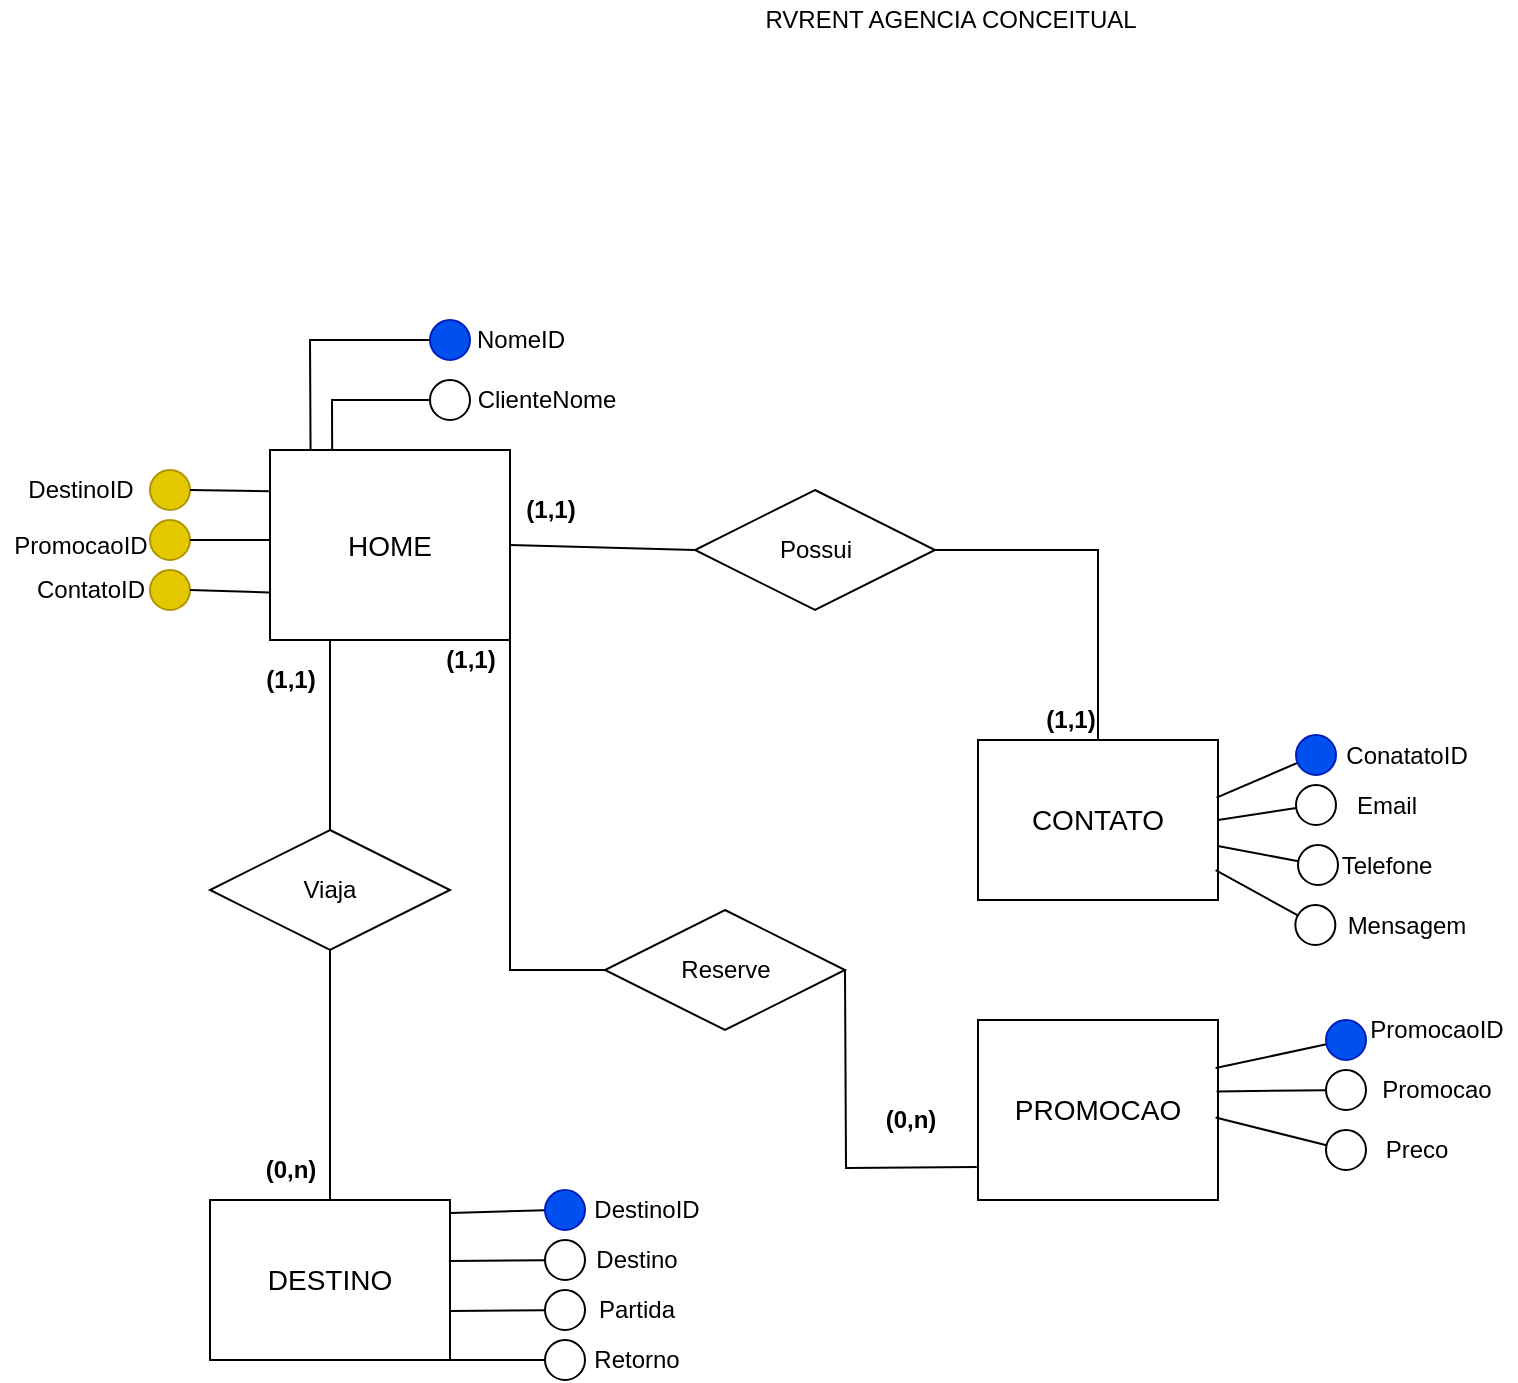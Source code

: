 <mxfile version="16.4.0" type="device"><diagram id="_JHO4apPsBVrfAKnTzhN" name="Página-1"><mxGraphModel dx="1593" dy="593" grid="1" gridSize="10" guides="1" tooltips="1" connect="1" arrows="1" fold="1" page="1" pageScale="1" pageWidth="827" pageHeight="1169" math="0" shadow="0"><root><mxCell id="0"/><mxCell id="1" parent="0"/><mxCell id="7lgoz-bUfmROjpqLEmJ8-1" value="&lt;span style=&quot;font-size: 14px&quot;&gt;HOME&lt;/span&gt;" style="rounded=0;whiteSpace=wrap;html=1;" parent="1" vertex="1"><mxGeometry x="60" y="325" width="120" height="95" as="geometry"/></mxCell><mxCell id="7lgoz-bUfmROjpqLEmJ8-2" value="&lt;span style=&quot;color: rgba(0 , 0 , 0 , 0) ; font-family: monospace ; font-size: 0px&quot;&gt;%3CmxGraphModel%3E%3Croot%3E%3CmxCell%20id%3D%220%22%2F%3E%3CmxCell%20id%3D%221%22%20parent%3D%220%22%2F%3E%3CmxCell%20id%3D%222%22%20value%3D%22%22%20style%3D%22endArrow%3Dnone%3Bhtml%3D1%3Brounded%3D0%3B%22%20edge%3D%221%22%20target%3D%225%22%20parent%3D%221%22%3E%3CmxGeometry%20relative%3D%221%22%20as%3D%22geometry%22%3E%3CmxPoint%20x%3D%22170%22%20y%3D%22-340%22%20as%3D%22sourcePoint%22%2F%3E%3CmxPoint%20x%3D%22220%22%20y%3D%22-350%22%20as%3D%22targetPoint%22%2F%3E%3C%2FmxGeometry%3E%3C%2FmxCell%3E%3CmxCell%20id%3D%223%22%20value%3D%22%22%20style%3D%22endArrow%3Dnone%3Bhtml%3D1%3Brounded%3D0%3BexitX%3D1%3BexitY%3D0.25%3BexitDx%3D0%3BexitDy%3D0%3B%22%20edge%3D%221%22%20target%3D%226%22%20parent%3D%221%22%3E%3CmxGeometry%20relative%3D%221%22%20as%3D%22geometry%22%3E%3CmxPoint%20x%3D%22170%22%20y%3D%22-315%22%20as%3D%22sourcePoint%22%2F%3E%3CmxPoint%20x%3D%22220%22%20y%3D%22-327%22%20as%3D%22targetPoint%22%2F%3E%3C%2FmxGeometry%3E%3C%2FmxCell%3E%3CmxCell%20id%3D%224%22%20value%3D%22%22%20style%3D%22endArrow%3Dnone%3Bhtml%3D1%3Brounded%3D0%3BexitX%3D1.007%3BexitY%3D0.671%3BexitDx%3D0%3BexitDy%3D0%3BexitPerimeter%3D0%3B%22%20edge%3D%221%22%20target%3D%227%22%20parent%3D%221%22%3E%3CmxGeometry%20relative%3D%221%22%20as%3D%22geometry%22%3E%3CmxPoint%20x%3D%22171.12%22%20y%3D%22-289.74%22%20as%3D%22sourcePoint%22%2F%3E%3CmxPoint%20x%3D%22220%22%20y%3D%22-308%22%20as%3D%22targetPoint%22%2F%3E%3C%2FmxGeometry%3E%3C%2FmxCell%3E%3CmxCell%20id%3D%225%22%20value%3D%22%22%20style%3D%22ellipse%3BwhiteSpace%3Dwrap%3Bhtml%3D1%3Balign%3Dcenter%3BfillColor%3D%230050ef%3BstrokeColor%3D%23001DBC%3BfontColor%3D%23ffffff%3B%22%20vertex%3D%221%22%20parent%3D%221%22%3E%3CmxGeometry%20x%3D%22205%22%20y%3D%22-350%22%20width%3D%2220%22%20height%3D%2220%22%20as%3D%22geometry%22%2F%3E%3C%2FmxCell%3E%3CmxCell%20id%3D%226%22%20value%3D%22%22%20style%3D%22ellipse%3BwhiteSpace%3Dwrap%3Bhtml%3D1%3Balign%3Dcenter%3B%22%20vertex%3D%221%22%20parent%3D%221%22%3E%3CmxGeometry%20x%3D%22205%22%20y%3D%22-325%22%20width%3D%2220%22%20height%3D%2220%22%20as%3D%22geometry%22%2F%3E%3C%2FmxCell%3E%3CmxCell%20id%3D%227%22%20value%3D%22%22%20style%3D%22ellipse%3BwhiteSpace%3Dwrap%3Bhtml%3D1%3Balign%3Dcenter%3BfontStyle%3D4%3B%22%20vertex%3D%221%22%20parent%3D%221%22%3E%3CmxGeometry%20x%3D%22205%22%20y%3D%22-300%22%20width%3D%2220%22%20height%3D%2220%22%20as%3D%22geometry%22%2F%3E%3C%2FmxCell%3E%3CmxCell%20id%3D%228%22%20value%3D%22CRM%22%20style%3D%22text%3Bhtml%3D1%3Balign%3Dcenter%3BverticalAlign%3Dmiddle%3Bresizable%3D0%3Bpoints%3D%5B%5D%3Bautosize%3D1%3BstrokeColor%3Dnone%3BfillColor%3Dnone%3B%22%20vertex%3D%221%22%20parent%3D%221%22%3E%3CmxGeometry%20x%3D%22250%22%20y%3D%22-350%22%20width%3D%2240%22%20height%3D%2220%22%20as%3D%22geometry%22%2F%3E%3C%2FmxCell%3E%3C%2Froot%3E%3C%2FmxGraphModel%3E&lt;/span&gt;" style="text;html=1;align=center;verticalAlign=middle;resizable=0;points=[];autosize=1;strokeColor=none;fillColor=none;" parent="1" vertex="1"><mxGeometry x="180" y="390" width="20" height="20" as="geometry"/></mxCell><mxCell id="7lgoz-bUfmROjpqLEmJ8-3" value="&lt;span style=&quot;font-size: 14px&quot;&gt;PROMOCAO&lt;/span&gt;" style="rounded=0;whiteSpace=wrap;html=1;" parent="1" vertex="1"><mxGeometry x="414" y="610" width="120" height="90" as="geometry"/></mxCell><mxCell id="7lgoz-bUfmROjpqLEmJ8-4" value="&lt;span style=&quot;font-size: 14px&quot;&gt;DESTINO&lt;/span&gt;" style="rounded=0;whiteSpace=wrap;html=1;" parent="1" vertex="1"><mxGeometry x="30" y="700" width="120" height="80" as="geometry"/></mxCell><mxCell id="7lgoz-bUfmROjpqLEmJ8-5" value="&lt;span style=&quot;color: rgba(0 , 0 , 0 , 0) ; font-family: monospace ; font-size: 0px&quot;&gt;%3CmxGraphModel%3E%3Croot%3E%3CmxCell%20id%3D%220%22%2F%3E%3CmxCell%20id%3D%221%22%20parent%3D%220%22%2F%3E%3CmxCell%20id%3D%222%22%20value%3D%22%22%20style%3D%22endArrow%3Dnone%3Bhtml%3D1%3Brounded%3D0%3B%22%20edge%3D%221%22%20target%3D%225%22%20parent%3D%221%22%3E%3CmxGeometry%20relative%3D%221%22%20as%3D%22geometry%22%3E%3CmxPoint%20x%3D%22170%22%20y%3D%22-340%22%20as%3D%22sourcePoint%22%2F%3E%3CmxPoint%20x%3D%22220%22%20y%3D%22-350%22%20as%3D%22targetPoint%22%2F%3E%3C%2FmxGeometry%3E%3C%2FmxCell%3E%3CmxCell%20id%3D%223%22%20value%3D%22%22%20style%3D%22endArrow%3Dnone%3Bhtml%3D1%3Brounded%3D0%3BexitX%3D1%3BexitY%3D0.25%3BexitDx%3D0%3BexitDy%3D0%3B%22%20edge%3D%221%22%20target%3D%226%22%20parent%3D%221%22%3E%3CmxGeometry%20relative%3D%221%22%20as%3D%22geometry%22%3E%3CmxPoint%20x%3D%22170%22%20y%3D%22-315%22%20as%3D%22sourcePoint%22%2F%3E%3CmxPoint%20x%3D%22220%22%20y%3D%22-327%22%20as%3D%22targetPoint%22%2F%3E%3C%2FmxGeometry%3E%3C%2FmxCell%3E%3CmxCell%20id%3D%224%22%20value%3D%22%22%20style%3D%22endArrow%3Dnone%3Bhtml%3D1%3Brounded%3D0%3BexitX%3D1.007%3BexitY%3D0.671%3BexitDx%3D0%3BexitDy%3D0%3BexitPerimeter%3D0%3B%22%20edge%3D%221%22%20target%3D%227%22%20parent%3D%221%22%3E%3CmxGeometry%20relative%3D%221%22%20as%3D%22geometry%22%3E%3CmxPoint%20x%3D%22171.12%22%20y%3D%22-289.74%22%20as%3D%22sourcePoint%22%2F%3E%3CmxPoint%20x%3D%22220%22%20y%3D%22-308%22%20as%3D%22targetPoint%22%2F%3E%3C%2FmxGeometry%3E%3C%2FmxCell%3E%3CmxCell%20id%3D%225%22%20value%3D%22%22%20style%3D%22ellipse%3BwhiteSpace%3Dwrap%3Bhtml%3D1%3Balign%3Dcenter%3BfillColor%3D%230050ef%3BstrokeColor%3D%23001DBC%3BfontColor%3D%23ffffff%3B%22%20vertex%3D%221%22%20parent%3D%221%22%3E%3CmxGeometry%20x%3D%22205%22%20y%3D%22-350%22%20width%3D%2220%22%20height%3D%2220%22%20as%3D%22geometry%22%2F%3E%3C%2FmxCell%3E%3CmxCell%20id%3D%226%22%20value%3D%22%22%20style%3D%22ellipse%3BwhiteSpace%3Dwrap%3Bhtml%3D1%3Balign%3Dcenter%3B%22%20vertex%3D%221%22%20parent%3D%221%22%3E%3CmxGeometry%20x%3D%22205%22%20y%3D%22-325%22%20width%3D%2220%22%20height%3D%2220%22%20as%3D%22geometry%22%2F%3E%3C%2FmxCell%3E%3CmxCell%20id%3D%227%22%20value%3D%22%22%20style%3D%22ellipse%3BwhiteSpace%3Dwrap%3Bhtml%3D1%3Balign%3Dcenter%3BfontStyle%3D4%3B%22%20vertex%3D%221%22%20parent%3D%221%22%3E%3CmxGeometry%20x%3D%22205%22%20y%3D%22-300%22%20width%3D%2220%22%20height%3D%2220%22%20as%3D%22geometry%22%2F%3E%3C%2FmxCell%3E%3CmxCell%20id%3D%228%22%20value%3D%22CRM%22%20style%3D%22text%3Bhtml%3D1%3Balign%3Dcenter%3BverticalAlign%3Dmiddle%3Bresizable%3D0%3Bpoints%3D%5B%5D%3Bautosize%3D1%3BstrokeColor%3Dnone%3BfillColor%3Dnone%3B%22%20vertex%3D%221%22%20parent%3D%221%22%3E%3CmxGeometry%20x%3D%22250%22%20y%3D%22-350%22%20width%3D%2240%22%20height%3D%2220%22%20as%3D%22geometry%22%2F%3E%3C%2FmxCell%3E%3C%2Froot%3E%3C%2FmxGraphModel%3E&lt;/span&gt;" style="text;html=1;align=center;verticalAlign=middle;resizable=0;points=[];autosize=1;strokeColor=none;fillColor=none;" parent="1" vertex="1"><mxGeometry x="158.5" y="730" width="20" height="20" as="geometry"/></mxCell><mxCell id="7lgoz-bUfmROjpqLEmJ8-6" value="" style="endArrow=none;html=1;rounded=0;exitX=1.002;exitY=0.081;exitDx=0;exitDy=0;exitPerimeter=0;" parent="1" source="7lgoz-bUfmROjpqLEmJ8-4" target="7lgoz-bUfmROjpqLEmJ8-8" edge="1"><mxGeometry relative="1" as="geometry"><mxPoint x="162.5" y="705" as="sourcePoint"/><mxPoint x="212.5" y="695" as="targetPoint"/></mxGeometry></mxCell><mxCell id="7lgoz-bUfmROjpqLEmJ8-7" value="" style="endArrow=none;html=1;rounded=0;exitX=0.995;exitY=0.382;exitDx=0;exitDy=0;exitPerimeter=0;" parent="1" source="7lgoz-bUfmROjpqLEmJ8-4" target="7lgoz-bUfmROjpqLEmJ8-9" edge="1"><mxGeometry relative="1" as="geometry"><mxPoint x="162.5" y="730" as="sourcePoint"/><mxPoint x="212.5" y="718" as="targetPoint"/></mxGeometry></mxCell><mxCell id="7lgoz-bUfmROjpqLEmJ8-8" value="" style="ellipse;whiteSpace=wrap;html=1;align=center;fillColor=#0050ef;strokeColor=#001DBC;fontColor=#ffffff;" parent="1" vertex="1"><mxGeometry x="197.5" y="695" width="20" height="20" as="geometry"/></mxCell><mxCell id="7lgoz-bUfmROjpqLEmJ8-9" value="" style="ellipse;whiteSpace=wrap;html=1;align=center;" parent="1" vertex="1"><mxGeometry x="197.5" y="720" width="20" height="20" as="geometry"/></mxCell><mxCell id="7lgoz-bUfmROjpqLEmJ8-10" value="&lt;span style=&quot;text-align: left&quot;&gt;DestinoID&lt;/span&gt;" style="text;html=1;align=center;verticalAlign=middle;resizable=0;points=[];autosize=1;strokeColor=none;fillColor=none;" parent="1" vertex="1"><mxGeometry x="212.5" y="695" width="70" height="20" as="geometry"/></mxCell><mxCell id="7lgoz-bUfmROjpqLEmJ8-11" value="&lt;div style=&quot;text-align: left&quot;&gt;&lt;span&gt;Destino&lt;/span&gt;&lt;/div&gt;" style="text;html=1;align=center;verticalAlign=middle;resizable=0;points=[];autosize=1;strokeColor=none;fillColor=none;" parent="1" vertex="1"><mxGeometry x="212.5" y="720" width="60" height="20" as="geometry"/></mxCell><mxCell id="7lgoz-bUfmROjpqLEmJ8-12" value="Viaja" style="shape=rhombus;perimeter=rhombusPerimeter;whiteSpace=wrap;html=1;align=center;" parent="1" vertex="1"><mxGeometry x="30" y="515" width="120" height="60" as="geometry"/></mxCell><mxCell id="7lgoz-bUfmROjpqLEmJ8-13" value="Reserve" style="shape=rhombus;perimeter=rhombusPerimeter;whiteSpace=wrap;html=1;align=center;" parent="1" vertex="1"><mxGeometry x="227.5" y="555" width="120" height="60" as="geometry"/></mxCell><mxCell id="7lgoz-bUfmROjpqLEmJ8-14" value="" style="endArrow=none;html=1;rounded=0;exitX=0.25;exitY=1;exitDx=0;exitDy=0;entryX=0.5;entryY=0;entryDx=0;entryDy=0;" parent="1" source="7lgoz-bUfmROjpqLEmJ8-1" target="7lgoz-bUfmROjpqLEmJ8-12" edge="1"><mxGeometry relative="1" as="geometry"><mxPoint x="80" y="360" as="sourcePoint"/><mxPoint x="240" y="360" as="targetPoint"/></mxGeometry></mxCell><mxCell id="7lgoz-bUfmROjpqLEmJ8-15" value="" style="endArrow=none;html=1;rounded=0;exitX=0.5;exitY=1;exitDx=0;exitDy=0;entryX=0.5;entryY=0;entryDx=0;entryDy=0;" parent="1" source="7lgoz-bUfmROjpqLEmJ8-12" target="7lgoz-bUfmROjpqLEmJ8-4" edge="1"><mxGeometry relative="1" as="geometry"><mxPoint x="160" y="265" as="sourcePoint"/><mxPoint x="160" y="420" as="targetPoint"/></mxGeometry></mxCell><mxCell id="7lgoz-bUfmROjpqLEmJ8-16" value="" style="endArrow=none;html=1;rounded=0;entryX=1;entryY=0.5;entryDx=0;entryDy=0;exitX=-0.005;exitY=0.817;exitDx=0;exitDy=0;exitPerimeter=0;" parent="1" source="7lgoz-bUfmROjpqLEmJ8-3" target="7lgoz-bUfmROjpqLEmJ8-13" edge="1"><mxGeometry relative="1" as="geometry"><mxPoint x="108.14" y="1085" as="sourcePoint"/><mxPoint x="108.14" y="1240" as="targetPoint"/><Array as="points"><mxPoint x="348" y="684"/></Array></mxGeometry></mxCell><mxCell id="7lgoz-bUfmROjpqLEmJ8-17" value="" style="endArrow=none;html=1;rounded=0;exitX=0;exitY=0.5;exitDx=0;exitDy=0;entryX=1;entryY=1;entryDx=0;entryDy=0;" parent="1" source="7lgoz-bUfmROjpqLEmJ8-13" target="7lgoz-bUfmROjpqLEmJ8-1" edge="1"><mxGeometry relative="1" as="geometry"><mxPoint x="651.6" y="416.07" as="sourcePoint"/><mxPoint x="180" y="260" as="targetPoint"/><Array as="points"><mxPoint x="180" y="585"/></Array></mxGeometry></mxCell><mxCell id="7lgoz-bUfmROjpqLEmJ8-18" value="&lt;b&gt;(1,1)&lt;/b&gt;" style="text;html=1;align=center;verticalAlign=middle;resizable=0;points=[];autosize=1;strokeColor=none;fillColor=none;strokeWidth=3;" parent="1" vertex="1"><mxGeometry x="50" y="430" width="40" height="20" as="geometry"/></mxCell><mxCell id="7lgoz-bUfmROjpqLEmJ8-19" value="&lt;b&gt;(0,n)&lt;/b&gt;" style="text;html=1;align=center;verticalAlign=middle;resizable=0;points=[];autosize=1;strokeColor=none;fillColor=none;" parent="1" vertex="1"><mxGeometry x="360" y="650" width="40" height="20" as="geometry"/></mxCell><mxCell id="7lgoz-bUfmROjpqLEmJ8-20" value="&lt;b&gt;(1,1)&lt;/b&gt;" style="text;html=1;align=center;verticalAlign=middle;resizable=0;points=[];autosize=1;strokeColor=none;fillColor=none;" parent="1" vertex="1"><mxGeometry x="180" y="345" width="40" height="20" as="geometry"/></mxCell><mxCell id="7lgoz-bUfmROjpqLEmJ8-21" value="&lt;b&gt;(0,n)&lt;/b&gt;" style="text;html=1;align=center;verticalAlign=middle;resizable=0;points=[];autosize=1;strokeColor=none;fillColor=none;" parent="1" vertex="1"><mxGeometry x="50" y="675" width="40" height="20" as="geometry"/></mxCell><mxCell id="7lgoz-bUfmROjpqLEmJ8-22" value="RVRENT AGENCIA CONCEITUAL" style="text;html=1;align=center;verticalAlign=middle;resizable=0;points=[];autosize=1;strokeColor=none;fillColor=none;" parent="1" vertex="1"><mxGeometry x="300" y="100" width="200" height="20" as="geometry"/></mxCell><mxCell id="7lgoz-bUfmROjpqLEmJ8-23" value="" style="endArrow=none;html=1;rounded=0;exitX=1;exitY=0.694;exitDx=0;exitDy=0;exitPerimeter=0;" parent="1" source="7lgoz-bUfmROjpqLEmJ8-4" target="7lgoz-bUfmROjpqLEmJ8-24" edge="1"><mxGeometry relative="1" as="geometry"><mxPoint x="147.54" y="773.7" as="sourcePoint"/><mxPoint x="212.5" y="748" as="targetPoint"/></mxGeometry></mxCell><mxCell id="7lgoz-bUfmROjpqLEmJ8-24" value="" style="ellipse;whiteSpace=wrap;html=1;align=center;" parent="1" vertex="1"><mxGeometry x="197.5" y="745" width="20" height="20" as="geometry"/></mxCell><mxCell id="7lgoz-bUfmROjpqLEmJ8-25" value="&lt;span style=&quot;text-align: left&quot;&gt;Partida&lt;/span&gt;" style="text;html=1;align=center;verticalAlign=middle;resizable=0;points=[];autosize=1;strokeColor=none;fillColor=none;" parent="1" vertex="1"><mxGeometry x="217.5" y="745" width="50" height="20" as="geometry"/></mxCell><mxCell id="7lgoz-bUfmROjpqLEmJ8-26" value="&lt;span style=&quot;font-size: 14px&quot;&gt;CONTATO&lt;/span&gt;" style="rounded=0;whiteSpace=wrap;html=1;" parent="1" vertex="1"><mxGeometry x="414" y="470" width="120" height="80" as="geometry"/></mxCell><mxCell id="7lgoz-bUfmROjpqLEmJ8-27" value="&lt;span style=&quot;color: rgba(0 , 0 , 0 , 0) ; font-family: monospace ; font-size: 0px&quot;&gt;%3CmxGraphModel%3E%3Croot%3E%3CmxCell%20id%3D%220%22%2F%3E%3CmxCell%20id%3D%221%22%20parent%3D%220%22%2F%3E%3CmxCell%20id%3D%222%22%20value%3D%22%22%20style%3D%22endArrow%3Dnone%3Bhtml%3D1%3Brounded%3D0%3B%22%20edge%3D%221%22%20target%3D%225%22%20parent%3D%221%22%3E%3CmxGeometry%20relative%3D%221%22%20as%3D%22geometry%22%3E%3CmxPoint%20x%3D%22170%22%20y%3D%22-340%22%20as%3D%22sourcePoint%22%2F%3E%3CmxPoint%20x%3D%22220%22%20y%3D%22-350%22%20as%3D%22targetPoint%22%2F%3E%3C%2FmxGeometry%3E%3C%2FmxCell%3E%3CmxCell%20id%3D%223%22%20value%3D%22%22%20style%3D%22endArrow%3Dnone%3Bhtml%3D1%3Brounded%3D0%3BexitX%3D1%3BexitY%3D0.25%3BexitDx%3D0%3BexitDy%3D0%3B%22%20edge%3D%221%22%20target%3D%226%22%20parent%3D%221%22%3E%3CmxGeometry%20relative%3D%221%22%20as%3D%22geometry%22%3E%3CmxPoint%20x%3D%22170%22%20y%3D%22-315%22%20as%3D%22sourcePoint%22%2F%3E%3CmxPoint%20x%3D%22220%22%20y%3D%22-327%22%20as%3D%22targetPoint%22%2F%3E%3C%2FmxGeometry%3E%3C%2FmxCell%3E%3CmxCell%20id%3D%224%22%20value%3D%22%22%20style%3D%22endArrow%3Dnone%3Bhtml%3D1%3Brounded%3D0%3BexitX%3D1.007%3BexitY%3D0.671%3BexitDx%3D0%3BexitDy%3D0%3BexitPerimeter%3D0%3B%22%20edge%3D%221%22%20target%3D%227%22%20parent%3D%221%22%3E%3CmxGeometry%20relative%3D%221%22%20as%3D%22geometry%22%3E%3CmxPoint%20x%3D%22171.12%22%20y%3D%22-289.74%22%20as%3D%22sourcePoint%22%2F%3E%3CmxPoint%20x%3D%22220%22%20y%3D%22-308%22%20as%3D%22targetPoint%22%2F%3E%3C%2FmxGeometry%3E%3C%2FmxCell%3E%3CmxCell%20id%3D%225%22%20value%3D%22%22%20style%3D%22ellipse%3BwhiteSpace%3Dwrap%3Bhtml%3D1%3Balign%3Dcenter%3BfillColor%3D%230050ef%3BstrokeColor%3D%23001DBC%3BfontColor%3D%23ffffff%3B%22%20vertex%3D%221%22%20parent%3D%221%22%3E%3CmxGeometry%20x%3D%22205%22%20y%3D%22-350%22%20width%3D%2220%22%20height%3D%2220%22%20as%3D%22geometry%22%2F%3E%3C%2FmxCell%3E%3CmxCell%20id%3D%226%22%20value%3D%22%22%20style%3D%22ellipse%3BwhiteSpace%3Dwrap%3Bhtml%3D1%3Balign%3Dcenter%3B%22%20vertex%3D%221%22%20parent%3D%221%22%3E%3CmxGeometry%20x%3D%22205%22%20y%3D%22-325%22%20width%3D%2220%22%20height%3D%2220%22%20as%3D%22geometry%22%2F%3E%3C%2FmxCell%3E%3CmxCell%20id%3D%227%22%20value%3D%22%22%20style%3D%22ellipse%3BwhiteSpace%3Dwrap%3Bhtml%3D1%3Balign%3Dcenter%3BfontStyle%3D4%3B%22%20vertex%3D%221%22%20parent%3D%221%22%3E%3CmxGeometry%20x%3D%22205%22%20y%3D%22-300%22%20width%3D%2220%22%20height%3D%2220%22%20as%3D%22geometry%22%2F%3E%3C%2FmxCell%3E%3CmxCell%20id%3D%228%22%20value%3D%22CRM%22%20style%3D%22text%3Bhtml%3D1%3Balign%3Dcenter%3BverticalAlign%3Dmiddle%3Bresizable%3D0%3Bpoints%3D%5B%5D%3Bautosize%3D1%3BstrokeColor%3Dnone%3BfillColor%3Dnone%3B%22%20vertex%3D%221%22%20parent%3D%221%22%3E%3CmxGeometry%20x%3D%22250%22%20y%3D%22-350%22%20width%3D%2240%22%20height%3D%2220%22%20as%3D%22geometry%22%2F%3E%3C%2FmxCell%3E%3C%2Froot%3E%3C%2FmxGraphModel%3E&lt;/span&gt;" style="text;html=1;align=center;verticalAlign=middle;resizable=0;points=[];autosize=1;strokeColor=none;fillColor=none;" parent="1" vertex="1"><mxGeometry x="534.0" y="510" width="20" height="20" as="geometry"/></mxCell><mxCell id="7lgoz-bUfmROjpqLEmJ8-28" value="" style="endArrow=none;html=1;rounded=0;exitX=0.994;exitY=0.36;exitDx=0;exitDy=0;exitPerimeter=0;" parent="1" source="7lgoz-bUfmROjpqLEmJ8-26" target="7lgoz-bUfmROjpqLEmJ8-30" edge="1"><mxGeometry relative="1" as="geometry"><mxPoint x="538.0" y="485" as="sourcePoint"/><mxPoint x="588.0" y="475" as="targetPoint"/></mxGeometry></mxCell><mxCell id="7lgoz-bUfmROjpqLEmJ8-29" value="" style="endArrow=none;html=1;rounded=0;exitX=1;exitY=0.5;exitDx=0;exitDy=0;" parent="1" source="7lgoz-bUfmROjpqLEmJ8-26" target="7lgoz-bUfmROjpqLEmJ8-31" edge="1"><mxGeometry relative="1" as="geometry"><mxPoint x="538.0" y="510" as="sourcePoint"/><mxPoint x="588.0" y="498" as="targetPoint"/></mxGeometry></mxCell><mxCell id="7lgoz-bUfmROjpqLEmJ8-30" value="" style="ellipse;whiteSpace=wrap;html=1;align=center;fillColor=#0050ef;strokeColor=#001DBC;fontColor=#ffffff;" parent="1" vertex="1"><mxGeometry x="573.0" y="467.5" width="20" height="20" as="geometry"/></mxCell><mxCell id="7lgoz-bUfmROjpqLEmJ8-31" value="" style="ellipse;whiteSpace=wrap;html=1;align=center;" parent="1" vertex="1"><mxGeometry x="573.0" y="492.5" width="20" height="20" as="geometry"/></mxCell><mxCell id="7lgoz-bUfmROjpqLEmJ8-32" value="ConatatoID" style="text;html=1;align=center;verticalAlign=middle;resizable=0;points=[];autosize=1;strokeColor=none;fillColor=none;" parent="1" vertex="1"><mxGeometry x="588.0" y="467.5" width="80" height="20" as="geometry"/></mxCell><mxCell id="7lgoz-bUfmROjpqLEmJ8-33" value="Email" style="text;html=1;align=center;verticalAlign=middle;resizable=0;points=[];autosize=1;strokeColor=none;fillColor=none;" parent="1" vertex="1"><mxGeometry x="592.57" y="492.5" width="50" height="20" as="geometry"/></mxCell><mxCell id="7lgoz-bUfmROjpqLEmJ8-34" value="&lt;span style=&quot;color: rgba(0 , 0 , 0 , 0) ; font-family: monospace ; font-size: 0px&quot;&gt;%3CmxGraphModel%3E%3Croot%3E%3CmxCell%20id%3D%220%22%2F%3E%3CmxCell%20id%3D%221%22%20parent%3D%220%22%2F%3E%3CmxCell%20id%3D%222%22%20value%3D%22%22%20style%3D%22endArrow%3Dnone%3Bhtml%3D1%3Brounded%3D0%3B%22%20edge%3D%221%22%20target%3D%225%22%20parent%3D%221%22%3E%3CmxGeometry%20relative%3D%221%22%20as%3D%22geometry%22%3E%3CmxPoint%20x%3D%22170%22%20y%3D%22-340%22%20as%3D%22sourcePoint%22%2F%3E%3CmxPoint%20x%3D%22220%22%20y%3D%22-350%22%20as%3D%22targetPoint%22%2F%3E%3C%2FmxGeometry%3E%3C%2FmxCell%3E%3CmxCell%20id%3D%223%22%20value%3D%22%22%20style%3D%22endArrow%3Dnone%3Bhtml%3D1%3Brounded%3D0%3BexitX%3D1%3BexitY%3D0.25%3BexitDx%3D0%3BexitDy%3D0%3B%22%20edge%3D%221%22%20target%3D%226%22%20parent%3D%221%22%3E%3CmxGeometry%20relative%3D%221%22%20as%3D%22geometry%22%3E%3CmxPoint%20x%3D%22170%22%20y%3D%22-315%22%20as%3D%22sourcePoint%22%2F%3E%3CmxPoint%20x%3D%22220%22%20y%3D%22-327%22%20as%3D%22targetPoint%22%2F%3E%3C%2FmxGeometry%3E%3C%2FmxCell%3E%3CmxCell%20id%3D%224%22%20value%3D%22%22%20style%3D%22endArrow%3Dnone%3Bhtml%3D1%3Brounded%3D0%3BexitX%3D1.007%3BexitY%3D0.671%3BexitDx%3D0%3BexitDy%3D0%3BexitPerimeter%3D0%3B%22%20edge%3D%221%22%20target%3D%227%22%20parent%3D%221%22%3E%3CmxGeometry%20relative%3D%221%22%20as%3D%22geometry%22%3E%3CmxPoint%20x%3D%22171.12%22%20y%3D%22-289.74%22%20as%3D%22sourcePoint%22%2F%3E%3CmxPoint%20x%3D%22220%22%20y%3D%22-308%22%20as%3D%22targetPoint%22%2F%3E%3C%2FmxGeometry%3E%3C%2FmxCell%3E%3CmxCell%20id%3D%225%22%20value%3D%22%22%20style%3D%22ellipse%3BwhiteSpace%3Dwrap%3Bhtml%3D1%3Balign%3Dcenter%3BfillColor%3D%230050ef%3BstrokeColor%3D%23001DBC%3BfontColor%3D%23ffffff%3B%22%20vertex%3D%221%22%20parent%3D%221%22%3E%3CmxGeometry%20x%3D%22205%22%20y%3D%22-350%22%20width%3D%2220%22%20height%3D%2220%22%20as%3D%22geometry%22%2F%3E%3C%2FmxCell%3E%3CmxCell%20id%3D%226%22%20value%3D%22%22%20style%3D%22ellipse%3BwhiteSpace%3Dwrap%3Bhtml%3D1%3Balign%3Dcenter%3B%22%20vertex%3D%221%22%20parent%3D%221%22%3E%3CmxGeometry%20x%3D%22205%22%20y%3D%22-325%22%20width%3D%2220%22%20height%3D%2220%22%20as%3D%22geometry%22%2F%3E%3C%2FmxCell%3E%3CmxCell%20id%3D%227%22%20value%3D%22%22%20style%3D%22ellipse%3BwhiteSpace%3Dwrap%3Bhtml%3D1%3Balign%3Dcenter%3BfontStyle%3D4%3B%22%20vertex%3D%221%22%20parent%3D%221%22%3E%3CmxGeometry%20x%3D%22205%22%20y%3D%22-300%22%20width%3D%2220%22%20height%3D%2220%22%20as%3D%22geometry%22%2F%3E%3C%2FmxCell%3E%3CmxCell%20id%3D%228%22%20value%3D%22CRM%22%20style%3D%22text%3Bhtml%3D1%3Balign%3Dcenter%3BverticalAlign%3Dmiddle%3Bresizable%3D0%3Bpoints%3D%5B%5D%3Bautosize%3D1%3BstrokeColor%3Dnone%3BfillColor%3Dnone%3B%22%20vertex%3D%221%22%20parent%3D%221%22%3E%3CmxGeometry%20x%3D%22250%22%20y%3D%22-350%22%20width%3D%2240%22%20height%3D%2220%22%20as%3D%22geometry%22%2F%3E%3C%2FmxCell%3E%3C%2Froot%3E%3C%2FmxGraphModel%3E&lt;/span&gt;" style="text;html=1;align=center;verticalAlign=middle;resizable=0;points=[];autosize=1;strokeColor=none;fillColor=none;" parent="1" vertex="1"><mxGeometry x="544.96" y="545" width="20" height="20" as="geometry"/></mxCell><mxCell id="7lgoz-bUfmROjpqLEmJ8-35" value="" style="endArrow=none;html=1;rounded=0;exitX=0.999;exitY=0.662;exitDx=0;exitDy=0;exitPerimeter=0;" parent="1" source="7lgoz-bUfmROjpqLEmJ8-26" target="7lgoz-bUfmROjpqLEmJ8-37" edge="1"><mxGeometry relative="1" as="geometry"><mxPoint x="534.0" y="540" as="sourcePoint"/><mxPoint x="598.96" y="533" as="targetPoint"/></mxGeometry></mxCell><mxCell id="7lgoz-bUfmROjpqLEmJ8-36" value="" style="endArrow=none;html=1;rounded=0;exitX=0.99;exitY=0.813;exitDx=0;exitDy=0;exitPerimeter=0;" parent="1" source="7lgoz-bUfmROjpqLEmJ8-26" target="7lgoz-bUfmROjpqLEmJ8-38" edge="1"><mxGeometry relative="1" as="geometry"><mxPoint x="540" y="625" as="sourcePoint"/><mxPoint x="598.96" y="552" as="targetPoint"/></mxGeometry></mxCell><mxCell id="7lgoz-bUfmROjpqLEmJ8-37" value="" style="ellipse;whiteSpace=wrap;html=1;align=center;" parent="1" vertex="1"><mxGeometry x="574.0" y="522.5" width="20" height="20" as="geometry"/></mxCell><mxCell id="7lgoz-bUfmROjpqLEmJ8-38" value="" style="ellipse;whiteSpace=wrap;html=1;align=center;fontStyle=4;" parent="1" vertex="1"><mxGeometry x="572.68" y="552.5" width="20" height="20" as="geometry"/></mxCell><mxCell id="7lgoz-bUfmROjpqLEmJ8-39" value="Telefone" style="text;html=1;align=center;verticalAlign=middle;resizable=0;points=[];autosize=1;strokeColor=none;fillColor=none;" parent="1" vertex="1"><mxGeometry x="588.0" y="522.5" width="60" height="20" as="geometry"/></mxCell><mxCell id="7lgoz-bUfmROjpqLEmJ8-40" value="Mensagem" style="text;html=1;align=center;verticalAlign=middle;resizable=0;points=[];autosize=1;strokeColor=none;fillColor=none;" parent="1" vertex="1"><mxGeometry x="592.57" y="552.5" width="70" height="20" as="geometry"/></mxCell><mxCell id="7lgoz-bUfmROjpqLEmJ8-41" value="" style="endArrow=none;html=1;rounded=0;exitX=0.169;exitY=0.001;exitDx=0;exitDy=0;exitPerimeter=0;entryX=0;entryY=0.5;entryDx=0;entryDy=0;" parent="1" source="7lgoz-bUfmROjpqLEmJ8-1" target="7lgoz-bUfmROjpqLEmJ8-58" edge="1"><mxGeometry relative="1" as="geometry"><mxPoint x="184.04" y="364.8" as="sourcePoint"/><mxPoint x="130.0" y="195" as="targetPoint"/><Array as="points"><mxPoint x="80" y="270"/></Array></mxGeometry></mxCell><mxCell id="7lgoz-bUfmROjpqLEmJ8-42" value="" style="ellipse;whiteSpace=wrap;html=1;align=center;fillColor=#e3c800;fontColor=#000000;strokeColor=#B09500;" parent="1" vertex="1"><mxGeometry y="360" width="20" height="20" as="geometry"/></mxCell><mxCell id="7lgoz-bUfmROjpqLEmJ8-43" value="PromocaoID" style="text;html=1;align=center;verticalAlign=middle;resizable=0;points=[];autosize=1;strokeColor=none;fillColor=none;" parent="1" vertex="1"><mxGeometry x="-75" y="362.5" width="80" height="20" as="geometry"/></mxCell><mxCell id="7lgoz-bUfmROjpqLEmJ8-44" value="" style="ellipse;whiteSpace=wrap;html=1;align=center;fillColor=#e3c800;fontColor=#000000;strokeColor=#B09500;" parent="1" vertex="1"><mxGeometry y="335" width="20" height="20" as="geometry"/></mxCell><mxCell id="7lgoz-bUfmROjpqLEmJ8-45" value="" style="endArrow=none;html=1;rounded=0;exitX=1;exitY=0.5;exitDx=0;exitDy=0;entryX=-0.005;entryY=0.217;entryDx=0;entryDy=0;entryPerimeter=0;" parent="1" source="7lgoz-bUfmROjpqLEmJ8-44" target="7lgoz-bUfmROjpqLEmJ8-1" edge="1"><mxGeometry relative="1" as="geometry"><mxPoint x="-2.842e-14" y="345.0" as="sourcePoint"/><mxPoint x="39.96" y="345.2" as="targetPoint"/></mxGeometry></mxCell><mxCell id="7lgoz-bUfmROjpqLEmJ8-46" value="" style="endArrow=none;html=1;rounded=0;exitX=1;exitY=0.5;exitDx=0;exitDy=0;entryX=0;entryY=0.474;entryDx=0;entryDy=0;entryPerimeter=0;" parent="1" source="7lgoz-bUfmROjpqLEmJ8-42" target="7lgoz-bUfmROjpqLEmJ8-1" edge="1"><mxGeometry relative="1" as="geometry"><mxPoint x="10" y="355" as="sourcePoint"/><mxPoint x="49.96" y="355.2" as="targetPoint"/></mxGeometry></mxCell><mxCell id="7lgoz-bUfmROjpqLEmJ8-47" value="&lt;span style=&quot;color: rgba(0 , 0 , 0 , 0) ; font-family: monospace ; font-size: 0px&quot;&gt;%3CmxGraphModel%3E%3Croot%3E%3CmxCell%20id%3D%220%22%2F%3E%3CmxCell%20id%3D%221%22%20parent%3D%220%22%2F%3E%3CmxCell%20id%3D%222%22%20value%3D%22%22%20style%3D%22ellipse%3BwhiteSpace%3Dwrap%3Bhtml%3D1%3Balign%3Dcenter%3BfillColor%3D%230050ef%3BstrokeColor%3D%23001DBC%3BfontColor%3D%23ffffff%3B%22%20vertex%3D%221%22%20parent%3D%221%22%3E%3CmxGeometry%20x%3D%22219%22%20y%3D%22150%22%20width%3D%2220%22%20height%3D%2220%22%20as%3D%22geometry%22%2F%3E%3C%2FmxCell%3E%3CmxCell%20id%3D%223%22%20value%3D%22%22%20style%3D%22ellipse%3BwhiteSpace%3Dwrap%3Bhtml%3D1%3Balign%3Dcenter%3B%22%20vertex%3D%221%22%20parent%3D%221%22%3E%3CmxGeometry%20x%3D%22219%22%20y%3D%22205%22%20width%3D%2220%22%20height%3D%2220%22%20as%3D%22geometry%22%2F%3E%3C%2FmxCell%3E%3CmxCell%20id%3D%224%22%20value%3D%22%22%20style%3D%22ellipse%3BwhiteSpace%3Dwrap%3Bhtml%3D1%3Balign%3Dcenter%3BfontStyle%3D4%3B%22%20vertex%3D%221%22%20parent%3D%221%22%3E%3CmxGeometry%20x%3D%22219%22%20y%3D%22230%22%20width%3D%2220%22%20height%3D%2220%22%20as%3D%22geometry%22%2F%3E%3C%2FmxCell%3E%3CmxCell%20id%3D%225%22%20value%3D%22ID%22%20style%3D%22text%3Bhtml%3D1%3Balign%3Dcenter%3BverticalAlign%3Dmiddle%3Bresizable%3D0%3Bpoints%3D%5B%5D%3Bautosize%3D1%3BstrokeColor%3Dnone%3BfillColor%3Dnone%3B%22%20vertex%3D%221%22%20parent%3D%221%22%3E%3CmxGeometry%20x%3D%22239%22%20y%3D%22150%22%20width%3D%2230%22%20height%3D%2220%22%20as%3D%22geometry%22%2F%3E%3C%2FmxCell%3E%3CmxCell%20id%3D%226%22%20value%3D%22Phone%22%20style%3D%22text%3Bhtml%3D1%3Balign%3Dcenter%3BverticalAlign%3Dmiddle%3Bresizable%3D0%3Bpoints%3D%5B%5D%3Bautosize%3D1%3BstrokeColor%3Dnone%3BfillColor%3Dnone%3B%22%20vertex%3D%221%22%20parent%3D%221%22%3E%3CmxGeometry%20x%3D%22239%22%20y%3D%22205%22%20width%3D%2250%22%20height%3D%2220%22%20as%3D%22geometry%22%2F%3E%3C%2FmxCell%3E%3CmxCell%20id%3D%227%22%20value%3D%22Address_contact%22%20style%3D%22text%3Bhtml%3D1%3Balign%3Dcenter%3BverticalAlign%3Dmiddle%3Bresizable%3D0%3Bpoints%3D%5B%5D%3Bautosize%3D1%3BstrokeColor%3Dnone%3BfillColor%3Dnone%3B%22%20vertex%3D%221%22%20parent%3D%221%22%3E%3CmxGeometry%20x%3D%22239%22%20y%3D%22230%22%20width%3D%22100%22%20height%3D%2220%22%20as%3D%22geometry%22%2F%3E%3C%2FmxCell%3E%3CmxCell%20id%3D%228%22%20value%3D%22%22%20style%3D%22ellipse%3BwhiteSpace%3Dwrap%3Bhtml%3D1%3Balign%3Dcenter%3B%22%20vertex%3D%221%22%20parent%3D%221%22%3E%3CmxGeometry%20x%3D%22219%22%20y%3D%22180%22%20width%3D%2220%22%20height%3D%2220%22%20as%3D%22geometry%22%2F%3E%3C%2FmxCell%3E%3CmxCell%20id%3D%229%22%20value%3D%22Name%22%20style%3D%22text%3Bhtml%3D1%3Balign%3Dcenter%3BverticalAlign%3Dmiddle%3Bresizable%3D0%3Bpoints%3D%5B%5D%3Bautosize%3D1%3BstrokeColor%3Dnone%3BfillColor%3Dnone%3B%22%20vertex%3D%221%22%20parent%3D%221%22%3E%3CmxGeometry%20x%3D%22239%22%20y%3D%22180%22%20width%3D%2250%22%20height%3D%2220%22%20as%3D%22geometry%22%2F%3E%3C%2FmxCell%3E%3C%2Froot%3E%3C%2FmxGraphModel%3E&lt;/span&gt;" style="text;html=1;align=center;verticalAlign=middle;resizable=0;points=[];autosize=1;strokeColor=none;fillColor=none;" parent="1" vertex="1"><mxGeometry x="70" y="280" width="20" height="20" as="geometry"/></mxCell><mxCell id="7lgoz-bUfmROjpqLEmJ8-50" value="NomeID" style="text;html=1;align=center;verticalAlign=middle;resizable=0;points=[];autosize=1;strokeColor=none;fillColor=none;" parent="1" vertex="1"><mxGeometry x="155" y="260" width="60" height="20" as="geometry"/></mxCell><mxCell id="7lgoz-bUfmROjpqLEmJ8-53" value="" style="ellipse;whiteSpace=wrap;html=1;align=center;" parent="1" vertex="1"><mxGeometry x="140" y="290" width="20" height="20" as="geometry"/></mxCell><mxCell id="7lgoz-bUfmROjpqLEmJ8-54" value="ClienteNome" style="text;html=1;align=center;verticalAlign=middle;resizable=0;points=[];autosize=1;strokeColor=none;fillColor=none;" parent="1" vertex="1"><mxGeometry x="157.5" y="290" width="80" height="20" as="geometry"/></mxCell><mxCell id="7lgoz-bUfmROjpqLEmJ8-55" value="" style="endArrow=none;html=1;rounded=0;exitX=0.259;exitY=0.001;exitDx=0;exitDy=0;exitPerimeter=0;entryX=0;entryY=0.5;entryDx=0;entryDy=0;" parent="1" source="7lgoz-bUfmROjpqLEmJ8-1" target="7lgoz-bUfmROjpqLEmJ8-53" edge="1"><mxGeometry relative="1" as="geometry"><mxPoint x="90.88" y="333.575" as="sourcePoint"/><mxPoint x="150" y="215" as="targetPoint"/><Array as="points"><mxPoint x="91" y="300"/></Array></mxGeometry></mxCell><mxCell id="7lgoz-bUfmROjpqLEmJ8-58" value="" style="ellipse;whiteSpace=wrap;html=1;align=center;fillColor=#0050ef;strokeColor=#001DBC;fontColor=#ffffff;" parent="1" vertex="1"><mxGeometry x="140" y="260" width="20" height="20" as="geometry"/></mxCell><mxCell id="7lgoz-bUfmROjpqLEmJ8-59" value="Possui" style="shape=rhombus;perimeter=rhombusPerimeter;whiteSpace=wrap;html=1;align=center;" parent="1" vertex="1"><mxGeometry x="272.5" y="345" width="120" height="60" as="geometry"/></mxCell><mxCell id="7lgoz-bUfmROjpqLEmJ8-60" value="" style="endArrow=none;html=1;rounded=0;entryX=0;entryY=0.5;entryDx=0;entryDy=0;exitX=1;exitY=0.5;exitDx=0;exitDy=0;" parent="1" source="7lgoz-bUfmROjpqLEmJ8-1" target="7lgoz-bUfmROjpqLEmJ8-59" edge="1"><mxGeometry relative="1" as="geometry"><mxPoint x="320" y="300" as="sourcePoint"/><mxPoint x="440" y="240" as="targetPoint"/></mxGeometry></mxCell><mxCell id="7lgoz-bUfmROjpqLEmJ8-61" value="" style="endArrow=none;html=1;rounded=0;entryX=0.5;entryY=0;entryDx=0;entryDy=0;exitX=1;exitY=0.5;exitDx=0;exitDy=0;" parent="1" source="7lgoz-bUfmROjpqLEmJ8-59" target="7lgoz-bUfmROjpqLEmJ8-26" edge="1"><mxGeometry relative="1" as="geometry"><mxPoint x="444.37" y="360" as="sourcePoint"/><mxPoint x="355.1" y="760" as="targetPoint"/><Array as="points"><mxPoint x="474" y="375"/></Array></mxGeometry></mxCell><mxCell id="7lgoz-bUfmROjpqLEmJ8-62" value="&lt;span style=&quot;color: rgba(0 , 0 , 0 , 0) ; font-family: monospace ; font-size: 0px&quot;&gt;%3CmxGraphModel%3E%3Croot%3E%3CmxCell%20id%3D%220%22%2F%3E%3CmxCell%20id%3D%221%22%20parent%3D%220%22%2F%3E%3CmxCell%20id%3D%222%22%20value%3D%22%22%20style%3D%22endArrow%3Dnone%3Bhtml%3D1%3Brounded%3D0%3B%22%20edge%3D%221%22%20target%3D%225%22%20parent%3D%221%22%3E%3CmxGeometry%20relative%3D%221%22%20as%3D%22geometry%22%3E%3CmxPoint%20x%3D%22170%22%20y%3D%22-340%22%20as%3D%22sourcePoint%22%2F%3E%3CmxPoint%20x%3D%22220%22%20y%3D%22-350%22%20as%3D%22targetPoint%22%2F%3E%3C%2FmxGeometry%3E%3C%2FmxCell%3E%3CmxCell%20id%3D%223%22%20value%3D%22%22%20style%3D%22endArrow%3Dnone%3Bhtml%3D1%3Brounded%3D0%3BexitX%3D1%3BexitY%3D0.25%3BexitDx%3D0%3BexitDy%3D0%3B%22%20edge%3D%221%22%20target%3D%226%22%20parent%3D%221%22%3E%3CmxGeometry%20relative%3D%221%22%20as%3D%22geometry%22%3E%3CmxPoint%20x%3D%22170%22%20y%3D%22-315%22%20as%3D%22sourcePoint%22%2F%3E%3CmxPoint%20x%3D%22220%22%20y%3D%22-327%22%20as%3D%22targetPoint%22%2F%3E%3C%2FmxGeometry%3E%3C%2FmxCell%3E%3CmxCell%20id%3D%224%22%20value%3D%22%22%20style%3D%22endArrow%3Dnone%3Bhtml%3D1%3Brounded%3D0%3BexitX%3D1.007%3BexitY%3D0.671%3BexitDx%3D0%3BexitDy%3D0%3BexitPerimeter%3D0%3B%22%20edge%3D%221%22%20target%3D%227%22%20parent%3D%221%22%3E%3CmxGeometry%20relative%3D%221%22%20as%3D%22geometry%22%3E%3CmxPoint%20x%3D%22171.12%22%20y%3D%22-289.74%22%20as%3D%22sourcePoint%22%2F%3E%3CmxPoint%20x%3D%22220%22%20y%3D%22-308%22%20as%3D%22targetPoint%22%2F%3E%3C%2FmxGeometry%3E%3C%2FmxCell%3E%3CmxCell%20id%3D%225%22%20value%3D%22%22%20style%3D%22ellipse%3BwhiteSpace%3Dwrap%3Bhtml%3D1%3Balign%3Dcenter%3BfillColor%3D%230050ef%3BstrokeColor%3D%23001DBC%3BfontColor%3D%23ffffff%3B%22%20vertex%3D%221%22%20parent%3D%221%22%3E%3CmxGeometry%20x%3D%22205%22%20y%3D%22-350%22%20width%3D%2220%22%20height%3D%2220%22%20as%3D%22geometry%22%2F%3E%3C%2FmxCell%3E%3CmxCell%20id%3D%226%22%20value%3D%22%22%20style%3D%22ellipse%3BwhiteSpace%3Dwrap%3Bhtml%3D1%3Balign%3Dcenter%3B%22%20vertex%3D%221%22%20parent%3D%221%22%3E%3CmxGeometry%20x%3D%22205%22%20y%3D%22-325%22%20width%3D%2220%22%20height%3D%2220%22%20as%3D%22geometry%22%2F%3E%3C%2FmxCell%3E%3CmxCell%20id%3D%227%22%20value%3D%22%22%20style%3D%22ellipse%3BwhiteSpace%3Dwrap%3Bhtml%3D1%3Balign%3Dcenter%3BfontStyle%3D4%3B%22%20vertex%3D%221%22%20parent%3D%221%22%3E%3CmxGeometry%20x%3D%22205%22%20y%3D%22-300%22%20width%3D%2220%22%20height%3D%2220%22%20as%3D%22geometry%22%2F%3E%3C%2FmxCell%3E%3CmxCell%20id%3D%228%22%20value%3D%22CRM%22%20style%3D%22text%3Bhtml%3D1%3Balign%3Dcenter%3BverticalAlign%3Dmiddle%3Bresizable%3D0%3Bpoints%3D%5B%5D%3Bautosize%3D1%3BstrokeColor%3Dnone%3BfillColor%3Dnone%3B%22%20vertex%3D%221%22%20parent%3D%221%22%3E%3CmxGeometry%20x%3D%22250%22%20y%3D%22-350%22%20width%3D%2240%22%20height%3D%2220%22%20as%3D%22geometry%22%2F%3E%3C%2FmxCell%3E%3C%2Froot%3E%3C%2FmxGraphModel%3E&lt;/span&gt;" style="text;html=1;align=center;verticalAlign=middle;resizable=0;points=[];autosize=1;strokeColor=none;fillColor=none;" parent="1" vertex="1"><mxGeometry x="548.57" y="600" width="20" height="20" as="geometry"/></mxCell><mxCell id="7lgoz-bUfmROjpqLEmJ8-63" value="" style="endArrow=none;html=1;rounded=0;exitX=0.99;exitY=0.267;exitDx=0;exitDy=0;exitPerimeter=0;" parent="1" source="7lgoz-bUfmROjpqLEmJ8-3" target="7lgoz-bUfmROjpqLEmJ8-65" edge="1"><mxGeometry relative="1" as="geometry"><mxPoint x="540.31" y="574.86" as="sourcePoint"/><mxPoint x="602.57" y="565" as="targetPoint"/></mxGeometry></mxCell><mxCell id="7lgoz-bUfmROjpqLEmJ8-64" value="" style="endArrow=none;html=1;rounded=0;exitX=0.994;exitY=0.397;exitDx=0;exitDy=0;exitPerimeter=0;" parent="1" source="7lgoz-bUfmROjpqLEmJ8-3" target="7lgoz-bUfmROjpqLEmJ8-66" edge="1"><mxGeometry relative="1" as="geometry"><mxPoint x="540.07" y="600.0" as="sourcePoint"/><mxPoint x="602.57" y="588" as="targetPoint"/></mxGeometry></mxCell><mxCell id="7lgoz-bUfmROjpqLEmJ8-65" value="" style="ellipse;whiteSpace=wrap;html=1;align=center;fillColor=#0050ef;strokeColor=#001DBC;fontColor=#ffffff;" parent="1" vertex="1"><mxGeometry x="588.0" y="610" width="20" height="20" as="geometry"/></mxCell><mxCell id="7lgoz-bUfmROjpqLEmJ8-66" value="" style="ellipse;whiteSpace=wrap;html=1;align=center;" parent="1" vertex="1"><mxGeometry x="588.0" y="635" width="20" height="20" as="geometry"/></mxCell><mxCell id="7lgoz-bUfmROjpqLEmJ8-67" value="&lt;span style=&quot;text-align: left&quot;&gt;PromocaoID&lt;/span&gt;" style="text;html=1;align=center;verticalAlign=middle;resizable=0;points=[];autosize=1;strokeColor=none;fillColor=none;" parent="1" vertex="1"><mxGeometry x="603.0" y="605" width="80" height="20" as="geometry"/></mxCell><mxCell id="7lgoz-bUfmROjpqLEmJ8-68" value="&lt;div style=&quot;text-align: left&quot;&gt;&lt;span&gt;Promocao&lt;/span&gt;&lt;/div&gt;" style="text;html=1;align=center;verticalAlign=middle;resizable=0;points=[];autosize=1;strokeColor=none;fillColor=none;" parent="1" vertex="1"><mxGeometry x="608.0" y="635" width="70" height="20" as="geometry"/></mxCell><mxCell id="7lgoz-bUfmROjpqLEmJ8-69" value="" style="endArrow=none;html=1;rounded=0;exitX=0.99;exitY=0.542;exitDx=0;exitDy=0;exitPerimeter=0;" parent="1" source="7lgoz-bUfmROjpqLEmJ8-3" target="7lgoz-bUfmROjpqLEmJ8-70" edge="1"><mxGeometry relative="1" as="geometry"><mxPoint x="540.07" y="630.0" as="sourcePoint"/><mxPoint x="602.57" y="618" as="targetPoint"/></mxGeometry></mxCell><mxCell id="7lgoz-bUfmROjpqLEmJ8-70" value="" style="ellipse;whiteSpace=wrap;html=1;align=center;" parent="1" vertex="1"><mxGeometry x="588.0" y="665" width="20" height="20" as="geometry"/></mxCell><mxCell id="7lgoz-bUfmROjpqLEmJ8-71" value="&lt;span style=&quot;text-align: left&quot;&gt;Preco&lt;/span&gt;" style="text;html=1;align=center;verticalAlign=middle;resizable=0;points=[];autosize=1;strokeColor=none;fillColor=none;" parent="1" vertex="1"><mxGeometry x="608.0" y="665" width="50" height="20" as="geometry"/></mxCell><mxCell id="7lgoz-bUfmROjpqLEmJ8-72" value="&lt;span style=&quot;text-align: left&quot;&gt;DestinoID&lt;/span&gt;" style="text;html=1;align=center;verticalAlign=middle;resizable=0;points=[];autosize=1;strokeColor=none;fillColor=none;" parent="1" vertex="1"><mxGeometry x="-70" y="335" width="70" height="20" as="geometry"/></mxCell><mxCell id="7lgoz-bUfmROjpqLEmJ8-73" value="&lt;b&gt;(1,1)&lt;/b&gt;" style="text;html=1;align=center;verticalAlign=middle;resizable=0;points=[];autosize=1;strokeColor=none;fillColor=none;" parent="1" vertex="1"><mxGeometry x="440" y="450" width="40" height="20" as="geometry"/></mxCell><mxCell id="7lgoz-bUfmROjpqLEmJ8-74" value="&lt;b&gt;(1,1)&lt;/b&gt;" style="text;html=1;align=center;verticalAlign=middle;resizable=0;points=[];autosize=1;strokeColor=none;fillColor=none;strokeWidth=3;" parent="1" vertex="1"><mxGeometry x="140" y="420" width="40" height="20" as="geometry"/></mxCell><mxCell id="7lgoz-bUfmROjpqLEmJ8-75" value="" style="ellipse;whiteSpace=wrap;html=1;align=center;fontStyle=4;fillColor=#e3c800;fontColor=#000000;strokeColor=#B09500;" parent="1" vertex="1"><mxGeometry y="385" width="20" height="20" as="geometry"/></mxCell><mxCell id="7lgoz-bUfmROjpqLEmJ8-76" value="&lt;span style=&quot;text-align: left&quot;&gt;ContatoID&lt;/span&gt;" style="text;html=1;align=center;verticalAlign=middle;resizable=0;points=[];autosize=1;strokeColor=none;fillColor=none;" parent="1" vertex="1"><mxGeometry x="-65" y="385" width="70" height="20" as="geometry"/></mxCell><mxCell id="7lgoz-bUfmROjpqLEmJ8-77" value="" style="endArrow=none;html=1;rounded=0;exitX=1;exitY=0.5;exitDx=0;exitDy=0;entryX=0;entryY=0.75;entryDx=0;entryDy=0;" parent="1" source="7lgoz-bUfmROjpqLEmJ8-75" target="7lgoz-bUfmROjpqLEmJ8-1" edge="1"><mxGeometry relative="1" as="geometry"><mxPoint x="-44.98" y="397.16" as="sourcePoint"/><mxPoint x="40" y="395" as="targetPoint"/></mxGeometry></mxCell><mxCell id="7lgoz-bUfmROjpqLEmJ8-78" value="" style="endArrow=none;html=1;rounded=0;exitX=1;exitY=1;exitDx=0;exitDy=0;" parent="1" source="7lgoz-bUfmROjpqLEmJ8-4" target="7lgoz-bUfmROjpqLEmJ8-79" edge="1"><mxGeometry relative="1" as="geometry"><mxPoint x="150" y="780" as="sourcePoint"/><mxPoint x="212.5" y="768" as="targetPoint"/></mxGeometry></mxCell><mxCell id="7lgoz-bUfmROjpqLEmJ8-79" value="" style="ellipse;whiteSpace=wrap;html=1;align=center;" parent="1" vertex="1"><mxGeometry x="197.5" y="770" width="20" height="20" as="geometry"/></mxCell><mxCell id="7lgoz-bUfmROjpqLEmJ8-80" value="&lt;span style=&quot;text-align: left&quot;&gt;Retorno&lt;/span&gt;" style="text;html=1;align=center;verticalAlign=middle;resizable=0;points=[];autosize=1;strokeColor=none;fillColor=none;" parent="1" vertex="1"><mxGeometry x="212.5" y="770" width="60" height="20" as="geometry"/></mxCell></root></mxGraphModel></diagram></mxfile>